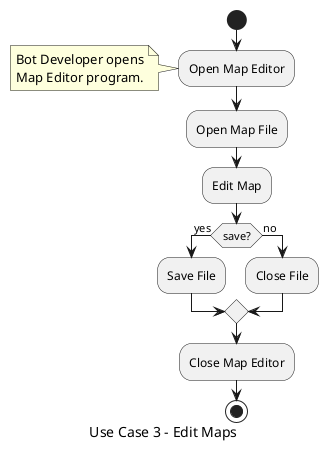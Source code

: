@startuml

caption Use Case 3 - Edit Maps

start

:Open Map Editor;
note left
  Bot Developer opens
  Map Editor program.
end note

:Open Map File;
:Edit Map;

if (save?) then (yes)
  :Save File;
else (no)
  :Close File;
endif

:Close Map Editor;

stop

@enduml
